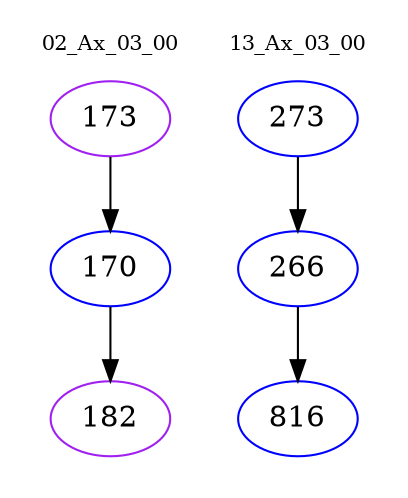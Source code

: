 digraph{
subgraph cluster_0 {
color = white
label = "02_Ax_03_00";
fontsize=10;
T0_173 [label="173", color="purple"]
T0_173 -> T0_170 [color="black"]
T0_170 [label="170", color="blue"]
T0_170 -> T0_182 [color="black"]
T0_182 [label="182", color="purple"]
}
subgraph cluster_1 {
color = white
label = "13_Ax_03_00";
fontsize=10;
T1_273 [label="273", color="blue"]
T1_273 -> T1_266 [color="black"]
T1_266 [label="266", color="blue"]
T1_266 -> T1_816 [color="black"]
T1_816 [label="816", color="blue"]
}
}
